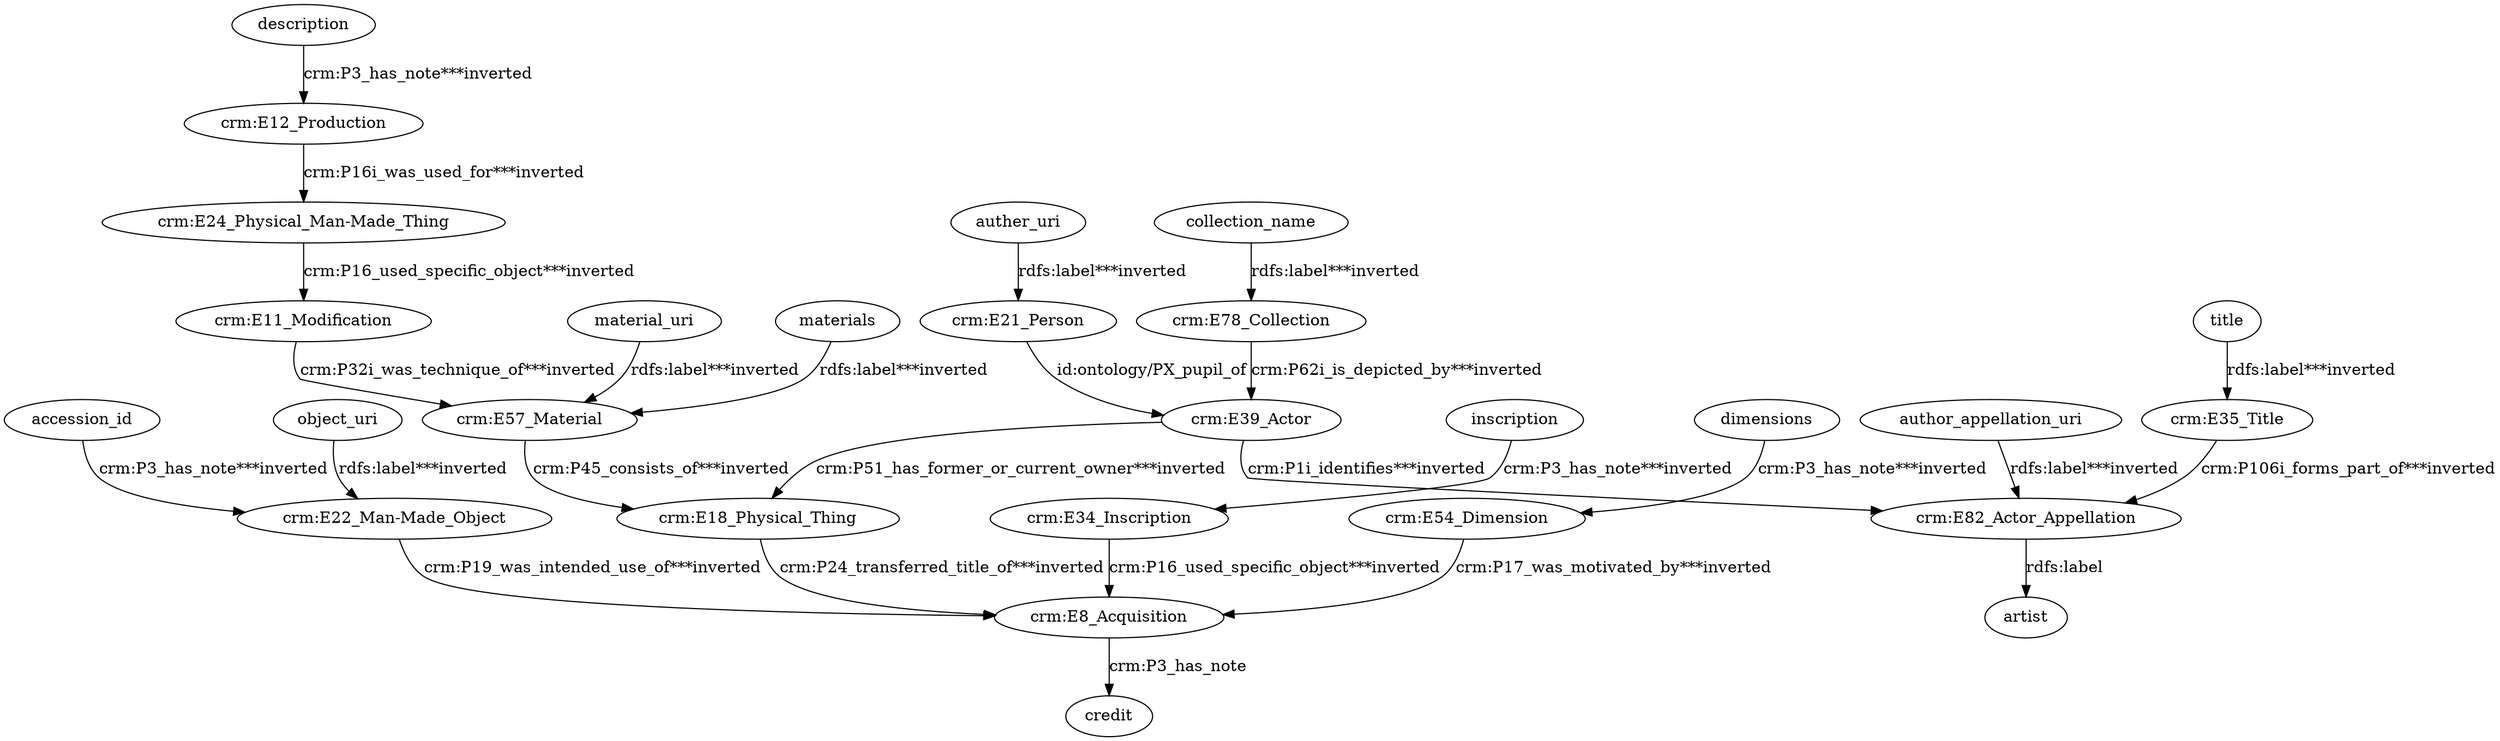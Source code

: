 digraph {
  accession_id [type=attribute_name,label=accession_id]
  "crm:E22_Man-Made_Object1" [type=class_uri,label="crm:E22_Man-Made_Object"]
  auther_uri [type=attribute_name,label=auther_uri]
  "crm:E21_Person1" [type=class_uri,label="crm:E21_Person"]
  author_appellation_uri [type=attribute_name,label=author_appellation_uri]
  "crm:E82_Actor_Appellation1" [type=class_uri,label="crm:E82_Actor_Appellation"]
  collection_name [type=attribute_name,label=collection_name]
  "crm:E78_Collection1" [type=class_uri,label="crm:E78_Collection"]
  "crm:E11_Modification" [type=class_uri,label="crm:E11_Modification"]
  "crm:E57_Material1" [type=class_uri,label="crm:E57_Material"]
  "crm:E12_Production1" [type=class_uri,label="crm:E12_Production"]
  "crm:E24_Physical_Man-Made_Thing" [type=class_uri,label="crm:E24_Physical_Man-Made_Thing"]
  "crm:E18_Physical_Thing" [type=class_uri,label="crm:E18_Physical_Thing"]
  "crm:E8_Acquisition1" [type=class_uri,label="crm:E8_Acquisition"]
  "crm:E39_Actor" [type=class_uri,label="crm:E39_Actor"]
  "crm:E34_Inscription1" [type=class_uri,label="crm:E34_Inscription"]
  "crm:E35_Title1" [type=class_uri,label="crm:E35_Title"]
  "crm:E54_Dimension1" [type=class_uri,label="crm:E54_Dimension"]
  artist [type=attribute_name,label=artist]
  credit [type=attribute_name,label=credit]
  description [type=attribute_name,label=description]
  dimensions [type=attribute_name,label=dimensions]
  inscription [type=attribute_name,label=inscription]
  material_uri [type=attribute_name,label=material_uri]
  materials [type=attribute_name,label=materials]
  object_uri [type=attribute_name,label=object_uri]
  title [type=attribute_name,label=title]
  accession_id -> "crm:E22_Man-Made_Object1" [type=st_property_uri,label="crm:P3_has_note***inverted",weight=1]
  auther_uri -> "crm:E21_Person1" [type=st_property_uri,label="rdfs:label***inverted",weight=1]
  author_appellation_uri -> "crm:E82_Actor_Appellation1" [type=st_property_uri,label="rdfs:label***inverted",weight=1]
  collection_name -> "crm:E78_Collection1" [type=st_property_uri,label="rdfs:label***inverted",weight=1]
  "crm:E11_Modification" -> "crm:E57_Material1" [type=inherited,label="crm:P32i_was_technique_of***inverted",weight=4]
  "crm:E12_Production1" -> "crm:E24_Physical_Man-Made_Thing" [type=inherited,label="crm:P16i_was_used_for***inverted",weight=4]
  "crm:E18_Physical_Thing" -> "crm:E8_Acquisition1" [type=direct_property_uri,label="crm:P24_transferred_title_of***inverted",weight=1]
  "crm:E21_Person1" -> "crm:E39_Actor" [label="id:ontology/PX_pupil_of",type=direct_property_uri,weight=1]
  "crm:E22_Man-Made_Object1" -> "crm:E8_Acquisition1" [type=inherited,label="crm:P19_was_intended_use_of***inverted",weight=4]
  "crm:E24_Physical_Man-Made_Thing" -> "crm:E11_Modification" [type=inherited,label="crm:P16_used_specific_object***inverted",weight=4]
  "crm:E34_Inscription1" -> "crm:E8_Acquisition1" [type=inherited,label="crm:P16_used_specific_object***inverted",weight=4]
  "crm:E35_Title1" -> "crm:E82_Actor_Appellation1" [type=inherited,label="crm:P106i_forms_part_of***inverted",weight=4]
  "crm:E39_Actor" -> "crm:E18_Physical_Thing" [type=direct_property_uri,label="crm:P51_has_former_or_current_owner***inverted",weight=1]
  "crm:E39_Actor" -> "crm:E82_Actor_Appellation1" [type=inherited,label="crm:P1i_identifies***inverted",weight=4]
  "crm:E54_Dimension1" -> "crm:E8_Acquisition1" [type=inherited,label="crm:P17_was_motivated_by***inverted",weight=4]
  "crm:E57_Material1" -> "crm:E18_Physical_Thing" [type=direct_property_uri,label="crm:P45_consists_of***inverted",weight=1]
  "crm:E78_Collection1" -> "crm:E39_Actor" [type=inherited,label="crm:P62i_is_depicted_by***inverted",weight=4]
  "crm:E82_Actor_Appellation1" -> artist [label="rdfs:label",type=st_property_uri]
  "crm:E8_Acquisition1" -> credit [label="crm:P3_has_note",type=st_property_uri]
  description -> "crm:E12_Production1" [type=st_property_uri,label="crm:P3_has_note***inverted",weight=1]
  dimensions -> "crm:E54_Dimension1" [type=st_property_uri,label="crm:P3_has_note***inverted",weight=1]
  inscription -> "crm:E34_Inscription1" [type=st_property_uri,label="crm:P3_has_note***inverted",weight=1]
  material_uri -> "crm:E57_Material1" [type=st_property_uri,label="rdfs:label***inverted",weight=1]
  materials -> "crm:E57_Material1" [type=st_property_uri,label="rdfs:label***inverted",weight=1]
  object_uri -> "crm:E22_Man-Made_Object1" [type=st_property_uri,label="rdfs:label***inverted",weight=1]
  title -> "crm:E35_Title1" [type=st_property_uri,label="rdfs:label***inverted",weight=1]
}

